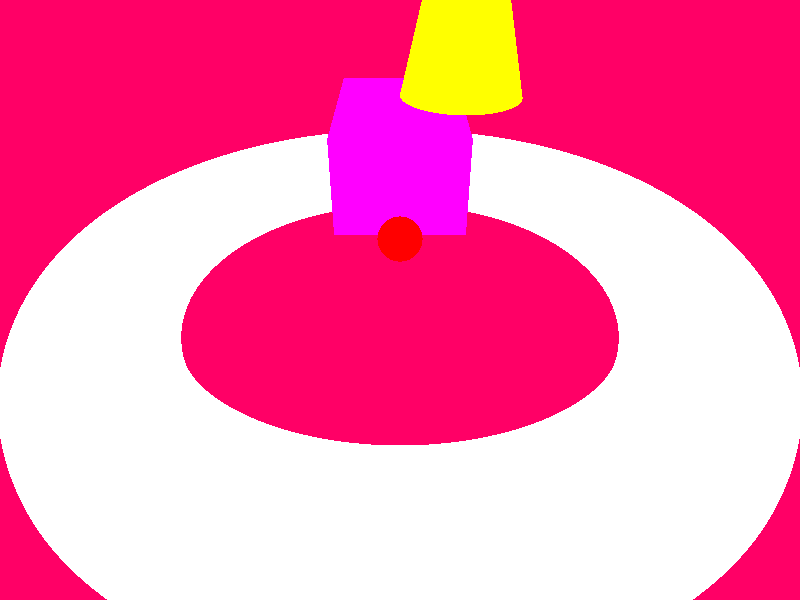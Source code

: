          #declare spherePos = <0,0,0>;

background{
    rgb<0,1,1>
}

camera{
    location<0,5,-7>
    look_at spherePos
}

light_source{
    <2,5,-9>  //location
    rgb<1,1,1>
}

sphere{
    <0,1,0> //center
    0.3      //radius
    texture{
       pigment{
          rgb<1,0,0>
          }
       }   
} 



plane{
    <0,1,0> //normal vector
    0      //distance from the origin
    texture{
       pigment{
          rgb<1,0,0.4>
          }
       }   
}

box{
    <-1,2,1>  //near lower left corner
    <1,0.5,4>  // far upper right corner
    texture{
       pigment{
          rgb<1,0,1>
          }
       }   
}


cone{
    <1,5,3>  //point 1
    0.3    //radius of point 1
    <1,2,3>  //point 2
    1        // radius pf point 2
    texture{
       pigment{
          rgb<1,1,0>
          }
       }
    }
    
torus {   

  
    4  //outer radius
    1  //inner  
     texture{
       pigment{
          rgb<1,1,1>
          }
}
}